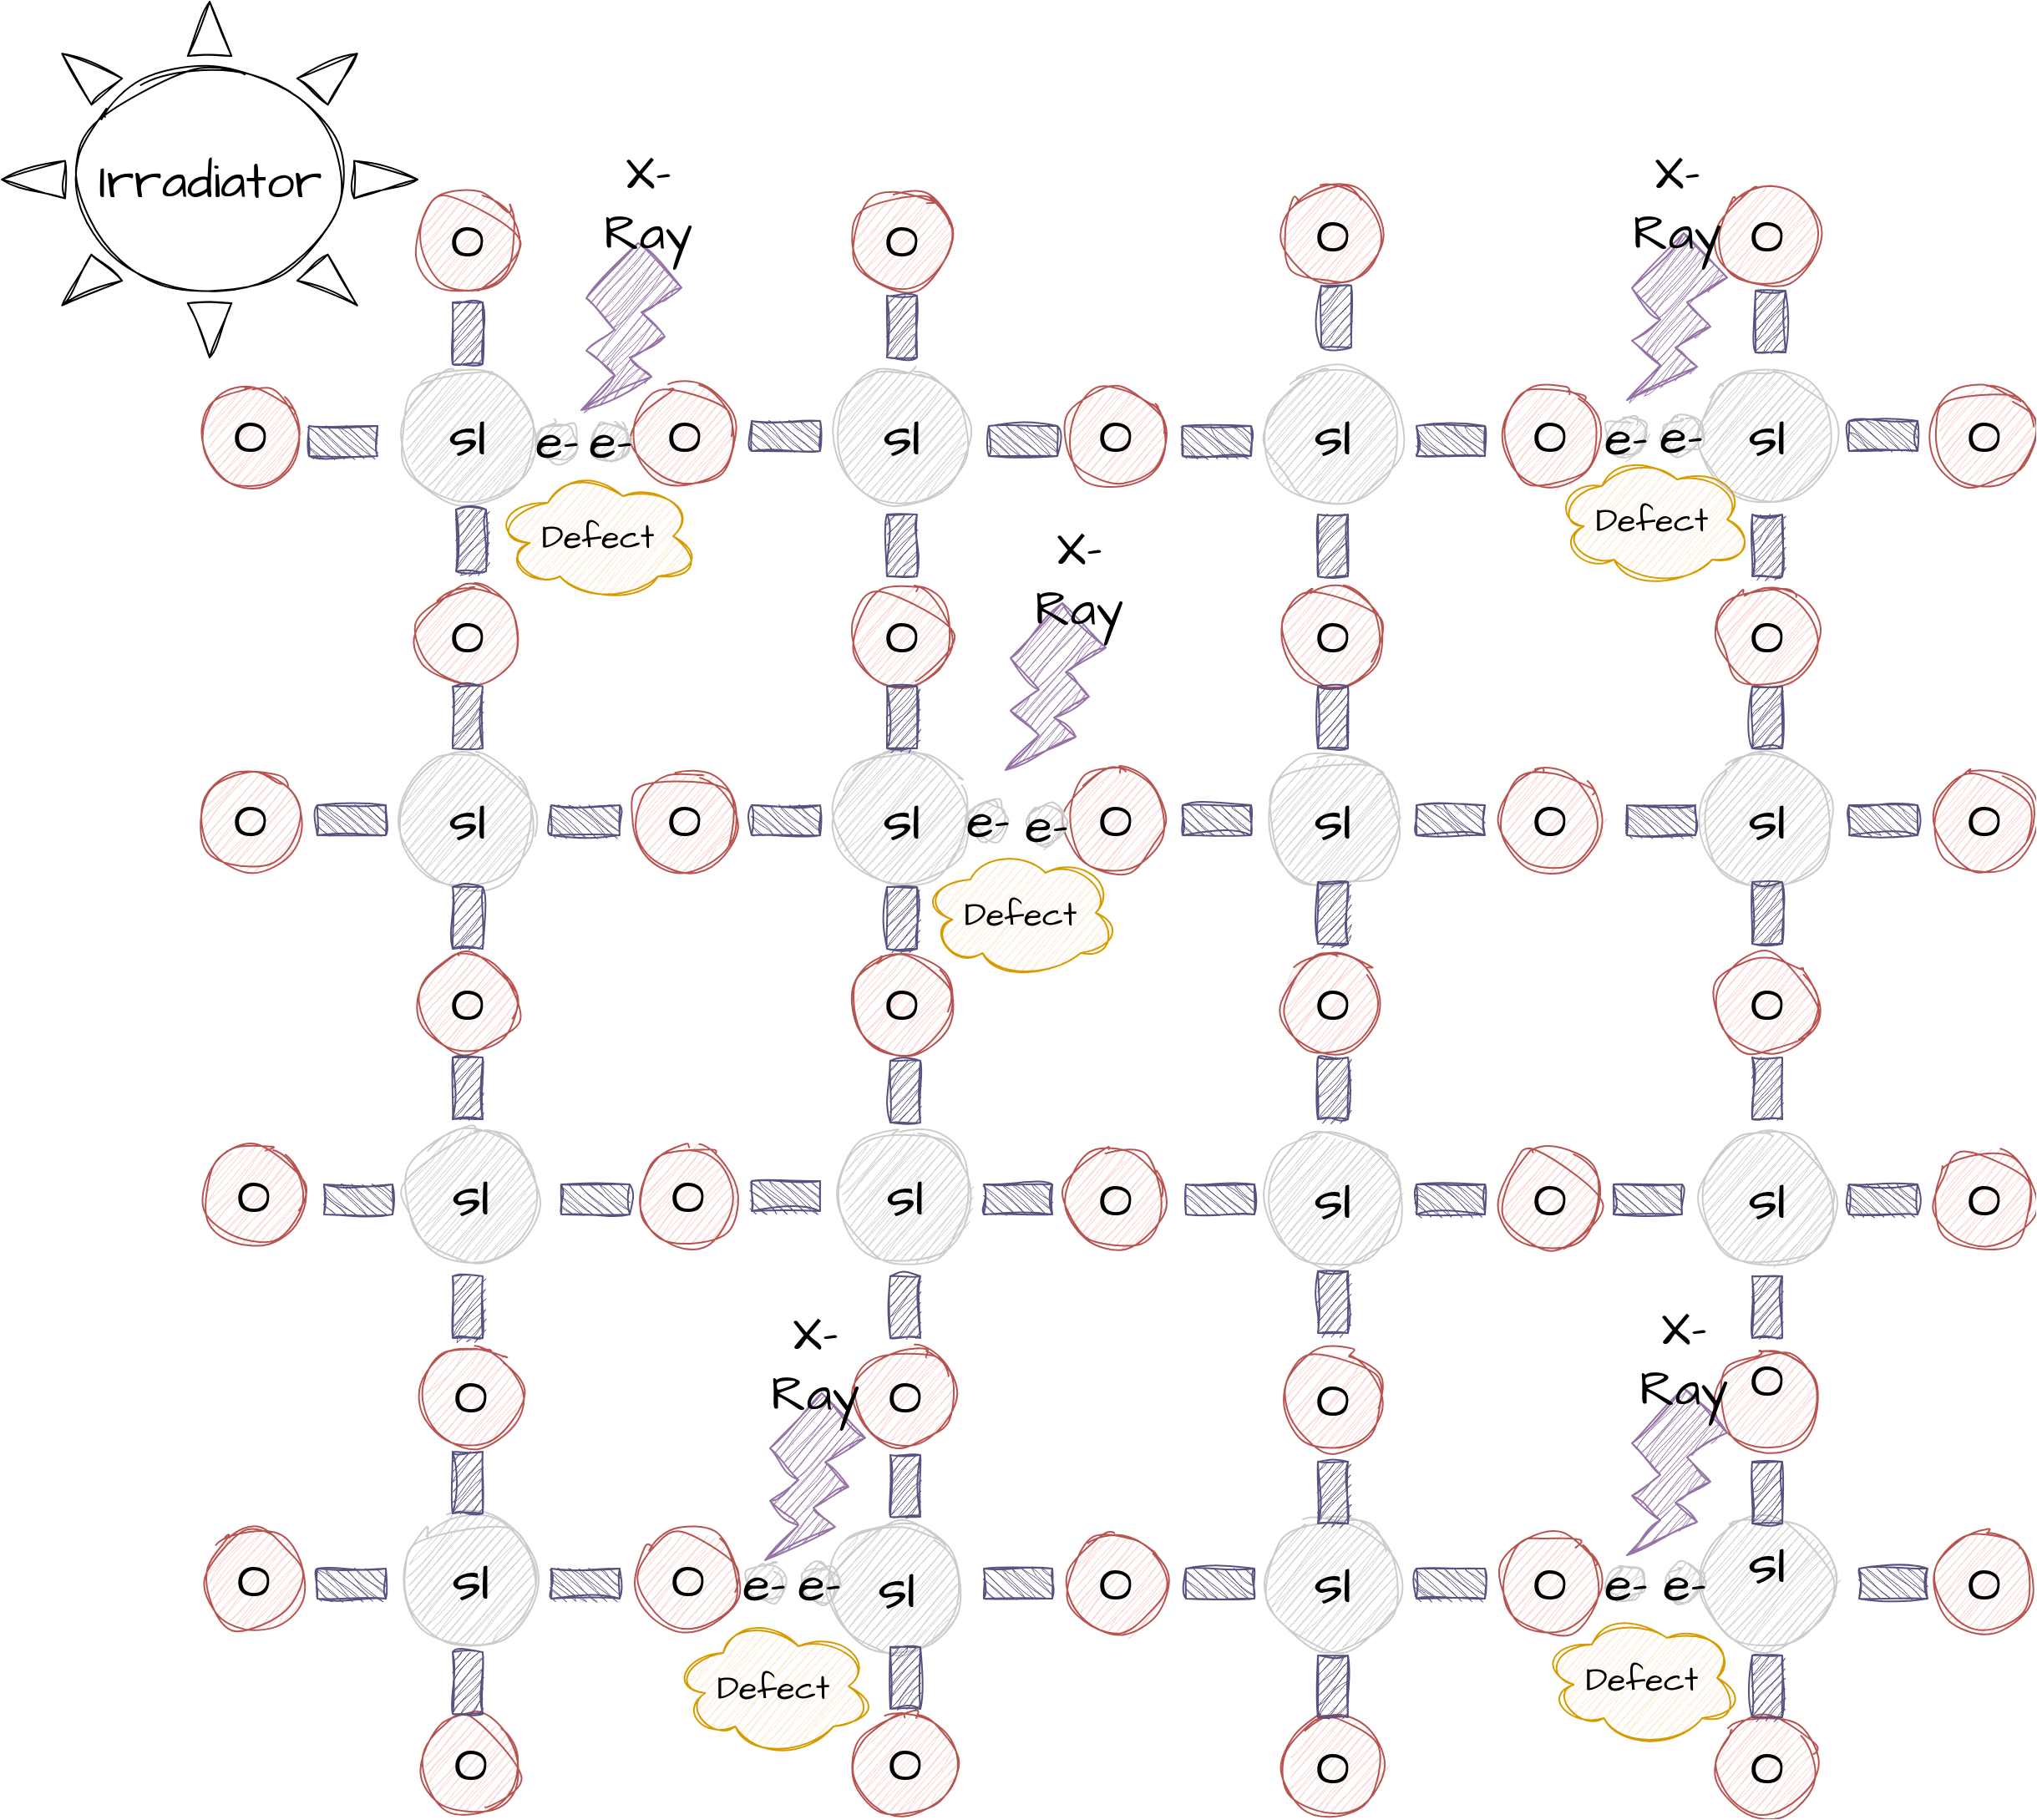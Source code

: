 <mxfile version="21.6.2" type="github">
  <diagram name="Page-1" id="r2kam6Pc47SToNMyKIxc">
    <mxGraphModel dx="2733" dy="1658" grid="0" gridSize="10" guides="1" tooltips="1" connect="1" arrows="1" fold="1" page="0" pageScale="1" pageWidth="850" pageHeight="1100" math="0" shadow="0">
      <root>
        <mxCell id="0" />
        <mxCell id="1" parent="0" />
        <mxCell id="Uah7wgQ7oderYxzrVf5_-1" value="&lt;font style=&quot;font-size: 35px;&quot;&gt;sI&lt;/font&gt;" style="ellipse;whiteSpace=wrap;html=1;aspect=fixed;sketch=1;hachureGap=4;jiggle=2;curveFitting=1;fontFamily=Architects Daughter;fontSource=https%3A%2F%2Ffonts.googleapis.com%2Fcss%3Ffamily%3DArchitects%2BDaughter;fontSize=20;fillColor=#CCCCCC;strokeColor=#CCCCCC;" vertex="1" parent="1">
          <mxGeometry x="370" y="150" width="80" height="80" as="geometry" />
        </mxCell>
        <mxCell id="Uah7wgQ7oderYxzrVf5_-2" value="&lt;font style=&quot;font-size: 30px;&quot;&gt;O&lt;/font&gt;" style="ellipse;whiteSpace=wrap;html=1;aspect=fixed;sketch=1;hachureGap=4;jiggle=2;curveFitting=1;fontFamily=Architects Daughter;fontSource=https%3A%2F%2Ffonts.googleapis.com%2Fcss%3Ffamily%3DArchitects%2BDaughter;fontSize=20;fillColor=#f8cecc;strokeColor=#b85450;" vertex="1" parent="1">
          <mxGeometry x="250" y="160" width="60" height="60" as="geometry" />
        </mxCell>
        <mxCell id="Uah7wgQ7oderYxzrVf5_-3" value="&lt;font style=&quot;font-size: 30px;&quot;&gt;O&lt;/font&gt;" style="ellipse;whiteSpace=wrap;html=1;aspect=fixed;sketch=1;hachureGap=4;jiggle=2;curveFitting=1;fontFamily=Architects Daughter;fontSource=https%3A%2F%2Ffonts.googleapis.com%2Fcss%3Ffamily%3DArchitects%2BDaughter;fontSize=20;fillColor=#f8cecc;strokeColor=#b85450;" vertex="1" parent="1">
          <mxGeometry x="510" y="160" width="60" height="60" as="geometry" />
        </mxCell>
        <mxCell id="Uah7wgQ7oderYxzrVf5_-4" value="&lt;font style=&quot;font-size: 35px;&quot;&gt;sI&lt;/font&gt;" style="ellipse;whiteSpace=wrap;html=1;aspect=fixed;sketch=1;hachureGap=4;jiggle=2;curveFitting=1;fontFamily=Architects Daughter;fontSource=https%3A%2F%2Ffonts.googleapis.com%2Fcss%3Ffamily%3DArchitects%2BDaughter;fontSize=20;fillColor=#CCCCCC;strokeColor=#CCCCCC;" vertex="1" parent="1">
          <mxGeometry x="370" y="380" width="80" height="80" as="geometry" />
        </mxCell>
        <mxCell id="Uah7wgQ7oderYxzrVf5_-5" value="&lt;font style=&quot;font-size: 30px;&quot;&gt;O&lt;/font&gt;" style="ellipse;whiteSpace=wrap;html=1;aspect=fixed;sketch=1;hachureGap=4;jiggle=2;curveFitting=1;fontFamily=Architects Daughter;fontSource=https%3A%2F%2Ffonts.googleapis.com%2Fcss%3Ffamily%3DArchitects%2BDaughter;fontSize=20;fillColor=#f8cecc;strokeColor=#b85450;" vertex="1" parent="1">
          <mxGeometry x="250" y="390" width="60" height="60" as="geometry" />
        </mxCell>
        <mxCell id="Uah7wgQ7oderYxzrVf5_-6" value="&lt;font style=&quot;font-size: 30px;&quot;&gt;O&lt;/font&gt;" style="ellipse;whiteSpace=wrap;html=1;aspect=fixed;sketch=1;hachureGap=4;jiggle=2;curveFitting=1;fontFamily=Architects Daughter;fontSource=https%3A%2F%2Ffonts.googleapis.com%2Fcss%3Ffamily%3DArchitects%2BDaughter;fontSize=20;fillColor=#f8cecc;strokeColor=#b85450;" vertex="1" parent="1">
          <mxGeometry x="510" y="390" width="60" height="60" as="geometry" />
        </mxCell>
        <mxCell id="Uah7wgQ7oderYxzrVf5_-7" value="&lt;font style=&quot;font-size: 30px;&quot;&gt;O&lt;/font&gt;" style="ellipse;whiteSpace=wrap;html=1;aspect=fixed;sketch=1;hachureGap=4;jiggle=2;curveFitting=1;fontFamily=Architects Daughter;fontSource=https%3A%2F%2Ffonts.googleapis.com%2Fcss%3Ffamily%3DArchitects%2BDaughter;fontSize=20;fillColor=#f8cecc;strokeColor=#b85450;" vertex="1" parent="1">
          <mxGeometry x="380" y="280" width="60" height="60" as="geometry" />
        </mxCell>
        <mxCell id="Uah7wgQ7oderYxzrVf5_-8" value="&lt;font style=&quot;font-size: 30px;&quot;&gt;O&lt;/font&gt;" style="ellipse;whiteSpace=wrap;html=1;aspect=fixed;sketch=1;hachureGap=4;jiggle=2;curveFitting=1;fontFamily=Architects Daughter;fontSource=https%3A%2F%2Ffonts.googleapis.com%2Fcss%3Ffamily%3DArchitects%2BDaughter;fontSize=20;fillColor=#f8cecc;strokeColor=#b85450;" vertex="1" parent="1">
          <mxGeometry x="380" y="40" width="60" height="60" as="geometry" />
        </mxCell>
        <mxCell id="Uah7wgQ7oderYxzrVf5_-9" value="&lt;font style=&quot;font-size: 30px;&quot;&gt;O&lt;/font&gt;" style="ellipse;whiteSpace=wrap;html=1;aspect=fixed;sketch=1;hachureGap=4;jiggle=2;curveFitting=1;fontFamily=Architects Daughter;fontSource=https%3A%2F%2Ffonts.googleapis.com%2Fcss%3Ffamily%3DArchitects%2BDaughter;fontSize=20;fillColor=#f8cecc;strokeColor=#b85450;" vertex="1" parent="1">
          <mxGeometry x="380" y="500" width="60" height="60" as="geometry" />
        </mxCell>
        <mxCell id="Uah7wgQ7oderYxzrVf5_-10" value="&lt;font style=&quot;font-size: 35px;&quot;&gt;sI&lt;/font&gt;" style="ellipse;whiteSpace=wrap;html=1;aspect=fixed;sketch=1;hachureGap=4;jiggle=2;curveFitting=1;fontFamily=Architects Daughter;fontSource=https%3A%2F%2Ffonts.googleapis.com%2Fcss%3Ffamily%3DArchitects%2BDaughter;fontSize=20;fillColor=#CCCCCC;strokeColor=#CCCCCC;" vertex="1" parent="1">
          <mxGeometry x="630" y="150" width="80" height="80" as="geometry" />
        </mxCell>
        <mxCell id="Uah7wgQ7oderYxzrVf5_-12" value="&lt;font style=&quot;font-size: 30px;&quot;&gt;O&lt;/font&gt;" style="ellipse;whiteSpace=wrap;html=1;aspect=fixed;sketch=1;hachureGap=4;jiggle=2;curveFitting=1;fontFamily=Architects Daughter;fontSource=https%3A%2F%2Ffonts.googleapis.com%2Fcss%3Ffamily%3DArchitects%2BDaughter;fontSize=20;fillColor=#f8cecc;strokeColor=#b85450;" vertex="1" parent="1">
          <mxGeometry x="770" y="160" width="60" height="60" as="geometry" />
        </mxCell>
        <mxCell id="Uah7wgQ7oderYxzrVf5_-13" value="&lt;font style=&quot;font-size: 35px;&quot;&gt;sI&lt;/font&gt;" style="ellipse;whiteSpace=wrap;html=1;aspect=fixed;sketch=1;hachureGap=4;jiggle=2;curveFitting=1;fontFamily=Architects Daughter;fontSource=https%3A%2F%2Ffonts.googleapis.com%2Fcss%3Ffamily%3DArchitects%2BDaughter;fontSize=20;fillColor=#CCCCCC;strokeColor=#CCCCCC;" vertex="1" parent="1">
          <mxGeometry x="630" y="380" width="80" height="80" as="geometry" />
        </mxCell>
        <mxCell id="Uah7wgQ7oderYxzrVf5_-15" value="&lt;font style=&quot;font-size: 30px;&quot;&gt;O&lt;/font&gt;" style="ellipse;whiteSpace=wrap;html=1;aspect=fixed;sketch=1;hachureGap=4;jiggle=2;curveFitting=1;fontFamily=Architects Daughter;fontSource=https%3A%2F%2Ffonts.googleapis.com%2Fcss%3Ffamily%3DArchitects%2BDaughter;fontSize=20;fillColor=#f8cecc;strokeColor=#b85450;" vertex="1" parent="1">
          <mxGeometry x="770" y="390" width="60" height="60" as="geometry" />
        </mxCell>
        <mxCell id="Uah7wgQ7oderYxzrVf5_-16" value="&lt;font style=&quot;font-size: 30px;&quot;&gt;O&lt;/font&gt;" style="ellipse;whiteSpace=wrap;html=1;aspect=fixed;sketch=1;hachureGap=4;jiggle=2;curveFitting=1;fontFamily=Architects Daughter;fontSource=https%3A%2F%2Ffonts.googleapis.com%2Fcss%3Ffamily%3DArchitects%2BDaughter;fontSize=20;fillColor=#f8cecc;strokeColor=#b85450;" vertex="1" parent="1">
          <mxGeometry x="640" y="280" width="60" height="60" as="geometry" />
        </mxCell>
        <mxCell id="Uah7wgQ7oderYxzrVf5_-17" value="&lt;font style=&quot;font-size: 30px;&quot;&gt;O&lt;/font&gt;" style="ellipse;whiteSpace=wrap;html=1;aspect=fixed;sketch=1;hachureGap=4;jiggle=2;curveFitting=1;fontFamily=Architects Daughter;fontSource=https%3A%2F%2Ffonts.googleapis.com%2Fcss%3Ffamily%3DArchitects%2BDaughter;fontSize=20;fillColor=#f8cecc;strokeColor=#b85450;" vertex="1" parent="1">
          <mxGeometry x="640" y="40" width="60" height="60" as="geometry" />
        </mxCell>
        <mxCell id="Uah7wgQ7oderYxzrVf5_-18" value="&lt;font style=&quot;font-size: 30px;&quot;&gt;O&lt;/font&gt;" style="ellipse;whiteSpace=wrap;html=1;aspect=fixed;sketch=1;hachureGap=4;jiggle=2;curveFitting=1;fontFamily=Architects Daughter;fontSource=https%3A%2F%2Ffonts.googleapis.com%2Fcss%3Ffamily%3DArchitects%2BDaughter;fontSize=20;fillColor=#f8cecc;strokeColor=#b85450;" vertex="1" parent="1">
          <mxGeometry x="640" y="500" width="60" height="60" as="geometry" />
        </mxCell>
        <mxCell id="Uah7wgQ7oderYxzrVf5_-19" value="&lt;font style=&quot;font-size: 35px;&quot;&gt;sI&lt;/font&gt;" style="ellipse;whiteSpace=wrap;html=1;aspect=fixed;sketch=1;hachureGap=4;jiggle=2;curveFitting=1;fontFamily=Architects Daughter;fontSource=https%3A%2F%2Ffonts.googleapis.com%2Fcss%3Ffamily%3DArchitects%2BDaughter;fontSize=20;fillColor=#CCCCCC;strokeColor=#CCCCCC;" vertex="1" parent="1">
          <mxGeometry x="370" y="607" width="80" height="80" as="geometry" />
        </mxCell>
        <mxCell id="Uah7wgQ7oderYxzrVf5_-20" value="&lt;font style=&quot;font-size: 30px;&quot;&gt;O&lt;/font&gt;" style="ellipse;whiteSpace=wrap;html=1;aspect=fixed;sketch=1;hachureGap=4;jiggle=2;curveFitting=1;fontFamily=Architects Daughter;fontSource=https%3A%2F%2Ffonts.googleapis.com%2Fcss%3Ffamily%3DArchitects%2BDaughter;fontSize=20;fillColor=#f8cecc;strokeColor=#b85450;" vertex="1" parent="1">
          <mxGeometry x="250" y="617" width="60" height="60" as="geometry" />
        </mxCell>
        <mxCell id="Uah7wgQ7oderYxzrVf5_-21" value="&lt;font style=&quot;font-size: 30px;&quot;&gt;O&lt;/font&gt;" style="ellipse;whiteSpace=wrap;html=1;aspect=fixed;sketch=1;hachureGap=4;jiggle=2;curveFitting=1;fontFamily=Architects Daughter;fontSource=https%3A%2F%2Ffonts.googleapis.com%2Fcss%3Ffamily%3DArchitects%2BDaughter;fontSize=20;fillColor=#f8cecc;strokeColor=#b85450;" vertex="1" parent="1">
          <mxGeometry x="510" y="617" width="60" height="60" as="geometry" />
        </mxCell>
        <mxCell id="Uah7wgQ7oderYxzrVf5_-22" value="&lt;font style=&quot;font-size: 35px;&quot;&gt;sI&lt;/font&gt;" style="ellipse;whiteSpace=wrap;html=1;aspect=fixed;sketch=1;hachureGap=4;jiggle=2;curveFitting=1;fontFamily=Architects Daughter;fontSource=https%3A%2F%2Ffonts.googleapis.com%2Fcss%3Ffamily%3DArchitects%2BDaughter;fontSize=20;fillColor=#CCCCCC;strokeColor=#CCCCCC;" vertex="1" parent="1">
          <mxGeometry x="370" y="837" width="80" height="80" as="geometry" />
        </mxCell>
        <mxCell id="Uah7wgQ7oderYxzrVf5_-23" value="&lt;font style=&quot;font-size: 30px;&quot;&gt;O&lt;/font&gt;" style="ellipse;whiteSpace=wrap;html=1;aspect=fixed;sketch=1;hachureGap=4;jiggle=2;curveFitting=1;fontFamily=Architects Daughter;fontSource=https%3A%2F%2Ffonts.googleapis.com%2Fcss%3Ffamily%3DArchitects%2BDaughter;fontSize=20;fillColor=#f8cecc;strokeColor=#b85450;" vertex="1" parent="1">
          <mxGeometry x="250" y="847" width="60" height="60" as="geometry" />
        </mxCell>
        <mxCell id="Uah7wgQ7oderYxzrVf5_-24" value="&lt;font style=&quot;font-size: 30px;&quot;&gt;O&lt;/font&gt;" style="ellipse;whiteSpace=wrap;html=1;aspect=fixed;sketch=1;hachureGap=4;jiggle=2;curveFitting=1;fontFamily=Architects Daughter;fontSource=https%3A%2F%2Ffonts.googleapis.com%2Fcss%3Ffamily%3DArchitects%2BDaughter;fontSize=20;fillColor=#f8cecc;strokeColor=#b85450;" vertex="1" parent="1">
          <mxGeometry x="510" y="847" width="60" height="60" as="geometry" />
        </mxCell>
        <mxCell id="Uah7wgQ7oderYxzrVf5_-25" value="&lt;font style=&quot;font-size: 30px;&quot;&gt;O&lt;/font&gt;" style="ellipse;whiteSpace=wrap;html=1;aspect=fixed;sketch=1;hachureGap=4;jiggle=2;curveFitting=1;fontFamily=Architects Daughter;fontSource=https%3A%2F%2Ffonts.googleapis.com%2Fcss%3Ffamily%3DArchitects%2BDaughter;fontSize=20;fillColor=#f8cecc;strokeColor=#b85450;" vertex="1" parent="1">
          <mxGeometry x="380" y="737" width="60" height="60" as="geometry" />
        </mxCell>
        <mxCell id="Uah7wgQ7oderYxzrVf5_-27" value="&lt;font style=&quot;font-size: 30px;&quot;&gt;O&lt;/font&gt;" style="ellipse;whiteSpace=wrap;html=1;aspect=fixed;sketch=1;hachureGap=4;jiggle=2;curveFitting=1;fontFamily=Architects Daughter;fontSource=https%3A%2F%2Ffonts.googleapis.com%2Fcss%3Ffamily%3DArchitects%2BDaughter;fontSize=20;fillColor=#f8cecc;strokeColor=#b85450;" vertex="1" parent="1">
          <mxGeometry x="380" y="957" width="60" height="60" as="geometry" />
        </mxCell>
        <mxCell id="Uah7wgQ7oderYxzrVf5_-28" value="&lt;font style=&quot;font-size: 35px;&quot;&gt;sI&lt;/font&gt;" style="ellipse;whiteSpace=wrap;html=1;aspect=fixed;sketch=1;hachureGap=4;jiggle=2;curveFitting=1;fontFamily=Architects Daughter;fontSource=https%3A%2F%2Ffonts.googleapis.com%2Fcss%3Ffamily%3DArchitects%2BDaughter;fontSize=20;fillColor=#CCCCCC;strokeColor=#CCCCCC;" vertex="1" parent="1">
          <mxGeometry x="630" y="607" width="80" height="80" as="geometry" />
        </mxCell>
        <mxCell id="Uah7wgQ7oderYxzrVf5_-29" value="&lt;font style=&quot;font-size: 30px;&quot;&gt;O&lt;/font&gt;" style="ellipse;whiteSpace=wrap;html=1;aspect=fixed;sketch=1;hachureGap=4;jiggle=2;curveFitting=1;fontFamily=Architects Daughter;fontSource=https%3A%2F%2Ffonts.googleapis.com%2Fcss%3Ffamily%3DArchitects%2BDaughter;fontSize=20;fillColor=#f8cecc;strokeColor=#b85450;" vertex="1" parent="1">
          <mxGeometry x="770" y="617" width="60" height="60" as="geometry" />
        </mxCell>
        <mxCell id="Uah7wgQ7oderYxzrVf5_-30" value="&#xa;&lt;font style=&quot;font-size: 35px;&quot;&gt;sI&lt;/font&gt;&#xa;&#xa;" style="ellipse;whiteSpace=wrap;html=1;aspect=fixed;sketch=1;hachureGap=4;jiggle=2;curveFitting=1;fontFamily=Architects Daughter;fontSource=https%3A%2F%2Ffonts.googleapis.com%2Fcss%3Ffamily%3DArchitects%2BDaughter;fontSize=20;fillColor=#CCCCCC;strokeColor=#CCCCCC;" vertex="1" parent="1">
          <mxGeometry x="630" y="837" width="80" height="80" as="geometry" />
        </mxCell>
        <mxCell id="Uah7wgQ7oderYxzrVf5_-31" value="&lt;font style=&quot;font-size: 30px;&quot;&gt;O&lt;/font&gt;" style="ellipse;whiteSpace=wrap;html=1;aspect=fixed;sketch=1;hachureGap=4;jiggle=2;curveFitting=1;fontFamily=Architects Daughter;fontSource=https%3A%2F%2Ffonts.googleapis.com%2Fcss%3Ffamily%3DArchitects%2BDaughter;fontSize=20;fillColor=#f8cecc;strokeColor=#b85450;" vertex="1" parent="1">
          <mxGeometry x="770" y="847" width="60" height="60" as="geometry" />
        </mxCell>
        <mxCell id="Uah7wgQ7oderYxzrVf5_-32" value="&#xa;&lt;font style=&quot;font-size: 30px;&quot;&gt;O&lt;/font&gt;&#xa;&#xa;" style="ellipse;whiteSpace=wrap;html=1;aspect=fixed;sketch=1;hachureGap=4;jiggle=2;curveFitting=1;fontFamily=Architects Daughter;fontSource=https%3A%2F%2Ffonts.googleapis.com%2Fcss%3Ffamily%3DArchitects%2BDaughter;fontSize=20;fillColor=#f8cecc;strokeColor=#b85450;" vertex="1" parent="1">
          <mxGeometry x="640" y="737" width="60" height="60" as="geometry" />
        </mxCell>
        <mxCell id="Uah7wgQ7oderYxzrVf5_-34" value="&lt;font style=&quot;font-size: 30px;&quot;&gt;O&lt;/font&gt;" style="ellipse;whiteSpace=wrap;html=1;aspect=fixed;sketch=1;hachureGap=4;jiggle=2;curveFitting=1;fontFamily=Architects Daughter;fontSource=https%3A%2F%2Ffonts.googleapis.com%2Fcss%3Ffamily%3DArchitects%2BDaughter;fontSize=20;fillColor=#f8cecc;strokeColor=#b85450;" vertex="1" parent="1">
          <mxGeometry x="640" y="957" width="60" height="60" as="geometry" />
        </mxCell>
        <mxCell id="Uah7wgQ7oderYxzrVf5_-35" value="&lt;font style=&quot;font-size: 30px;&quot;&gt;O&lt;/font&gt;" style="ellipse;whiteSpace=wrap;html=1;aspect=fixed;sketch=1;hachureGap=4;jiggle=2;curveFitting=1;fontFamily=Architects Daughter;fontSource=https%3A%2F%2Ffonts.googleapis.com%2Fcss%3Ffamily%3DArchitects%2BDaughter;fontSize=20;fillColor=#f8cecc;strokeColor=#b85450;" vertex="1" parent="1">
          <mxGeometry x="-138" y="43" width="60" height="60" as="geometry" />
        </mxCell>
        <mxCell id="Uah7wgQ7oderYxzrVf5_-36" value="&lt;font style=&quot;font-size: 30px;&quot;&gt;O&lt;/font&gt;" style="ellipse;whiteSpace=wrap;html=1;aspect=fixed;sketch=1;hachureGap=4;jiggle=2;curveFitting=1;fontFamily=Architects Daughter;fontSource=https%3A%2F%2Ffonts.googleapis.com%2Fcss%3Ffamily%3DArchitects%2BDaughter;fontSize=20;fillColor=#f8cecc;strokeColor=#b85450;" vertex="1" parent="1">
          <mxGeometry x="122" y="43" width="60" height="60" as="geometry" />
        </mxCell>
        <mxCell id="Uah7wgQ7oderYxzrVf5_-37" value="&lt;font style=&quot;font-size: 35px;&quot;&gt;sI&lt;/font&gt;" style="ellipse;whiteSpace=wrap;html=1;aspect=fixed;sketch=1;hachureGap=4;jiggle=2;curveFitting=1;fontFamily=Architects Daughter;fontSource=https%3A%2F%2Ffonts.googleapis.com%2Fcss%3Ffamily%3DArchitects%2BDaughter;fontSize=20;fillColor=#CCCCCC;strokeColor=#CCCCCC;" vertex="1" parent="1">
          <mxGeometry x="-148" y="150" width="80" height="80" as="geometry" />
        </mxCell>
        <mxCell id="Uah7wgQ7oderYxzrVf5_-38" value="&lt;font style=&quot;font-size: 30px;&quot;&gt;O&lt;/font&gt;" style="ellipse;whiteSpace=wrap;html=1;aspect=fixed;sketch=1;hachureGap=4;jiggle=2;curveFitting=1;fontFamily=Architects Daughter;fontSource=https%3A%2F%2Ffonts.googleapis.com%2Fcss%3Ffamily%3DArchitects%2BDaughter;fontSize=20;fillColor=#f8cecc;strokeColor=#b85450;" vertex="1" parent="1">
          <mxGeometry x="-268" y="160" width="60" height="60" as="geometry" />
        </mxCell>
        <mxCell id="Uah7wgQ7oderYxzrVf5_-39" value="&lt;font style=&quot;font-size: 30px;&quot;&gt;O&lt;/font&gt;" style="ellipse;whiteSpace=wrap;html=1;aspect=fixed;sketch=1;hachureGap=4;jiggle=2;curveFitting=1;fontFamily=Architects Daughter;fontSource=https%3A%2F%2Ffonts.googleapis.com%2Fcss%3Ffamily%3DArchitects%2BDaughter;fontSize=20;fillColor=#f8cecc;strokeColor=#b85450;" vertex="1" parent="1">
          <mxGeometry x="-8" y="160" width="60" height="60" as="geometry" />
        </mxCell>
        <mxCell id="Uah7wgQ7oderYxzrVf5_-40" value="&lt;font style=&quot;font-size: 35px;&quot;&gt;sI&lt;/font&gt;" style="ellipse;whiteSpace=wrap;html=1;aspect=fixed;sketch=1;hachureGap=4;jiggle=2;curveFitting=1;fontFamily=Architects Daughter;fontSource=https%3A%2F%2Ffonts.googleapis.com%2Fcss%3Ffamily%3DArchitects%2BDaughter;fontSize=20;fillColor=#CCCCCC;strokeColor=#CCCCCC;" vertex="1" parent="1">
          <mxGeometry x="-148" y="380" width="80" height="80" as="geometry" />
        </mxCell>
        <mxCell id="Uah7wgQ7oderYxzrVf5_-41" value="&lt;font style=&quot;font-size: 30px;&quot;&gt;O&lt;/font&gt;" style="ellipse;whiteSpace=wrap;html=1;aspect=fixed;sketch=1;hachureGap=4;jiggle=2;curveFitting=1;fontFamily=Architects Daughter;fontSource=https%3A%2F%2Ffonts.googleapis.com%2Fcss%3Ffamily%3DArchitects%2BDaughter;fontSize=20;fillColor=#f8cecc;strokeColor=#b85450;" vertex="1" parent="1">
          <mxGeometry x="-268" y="390" width="60" height="60" as="geometry" />
        </mxCell>
        <mxCell id="Uah7wgQ7oderYxzrVf5_-42" value="&lt;font style=&quot;font-size: 30px;&quot;&gt;O&lt;/font&gt;" style="ellipse;whiteSpace=wrap;html=1;aspect=fixed;sketch=1;hachureGap=4;jiggle=2;curveFitting=1;fontFamily=Architects Daughter;fontSource=https%3A%2F%2Ffonts.googleapis.com%2Fcss%3Ffamily%3DArchitects%2BDaughter;fontSize=20;fillColor=#f8cecc;strokeColor=#b85450;" vertex="1" parent="1">
          <mxGeometry x="-8" y="390" width="60" height="60" as="geometry" />
        </mxCell>
        <mxCell id="Uah7wgQ7oderYxzrVf5_-43" value="&lt;font style=&quot;font-size: 30px;&quot;&gt;O&lt;/font&gt;" style="ellipse;whiteSpace=wrap;html=1;aspect=fixed;sketch=1;hachureGap=4;jiggle=2;curveFitting=1;fontFamily=Architects Daughter;fontSource=https%3A%2F%2Ffonts.googleapis.com%2Fcss%3Ffamily%3DArchitects%2BDaughter;fontSize=20;fillColor=#f8cecc;strokeColor=#b85450;" vertex="1" parent="1">
          <mxGeometry x="-138" y="280" width="60" height="60" as="geometry" />
        </mxCell>
        <mxCell id="Uah7wgQ7oderYxzrVf5_-44" value="&lt;font style=&quot;font-size: 30px;&quot;&gt;O&lt;/font&gt;" style="ellipse;whiteSpace=wrap;html=1;aspect=fixed;sketch=1;hachureGap=4;jiggle=2;curveFitting=1;fontFamily=Architects Daughter;fontSource=https%3A%2F%2Ffonts.googleapis.com%2Fcss%3Ffamily%3DArchitects%2BDaughter;fontSize=20;fillColor=#f8cecc;strokeColor=#b85450;" vertex="1" parent="1">
          <mxGeometry x="-138" y="500" width="60" height="60" as="geometry" />
        </mxCell>
        <mxCell id="Uah7wgQ7oderYxzrVf5_-45" value="&lt;font style=&quot;font-size: 35px;&quot;&gt;sI&lt;/font&gt;" style="ellipse;whiteSpace=wrap;html=1;aspect=fixed;sketch=1;hachureGap=4;jiggle=2;curveFitting=1;fontFamily=Architects Daughter;fontSource=https%3A%2F%2Ffonts.googleapis.com%2Fcss%3Ffamily%3DArchitects%2BDaughter;fontSize=20;fillColor=#CCCCCC;strokeColor=#CCCCCC;" vertex="1" parent="1">
          <mxGeometry x="112" y="150" width="80" height="80" as="geometry" />
        </mxCell>
        <mxCell id="Uah7wgQ7oderYxzrVf5_-47" value="&lt;font style=&quot;font-size: 35px;&quot;&gt;sI&lt;/font&gt;" style="ellipse;whiteSpace=wrap;html=1;aspect=fixed;sketch=1;hachureGap=4;jiggle=2;curveFitting=1;fontFamily=Architects Daughter;fontSource=https%3A%2F%2Ffonts.googleapis.com%2Fcss%3Ffamily%3DArchitects%2BDaughter;fontSize=20;fillColor=#CCCCCC;strokeColor=#CCCCCC;" vertex="1" parent="1">
          <mxGeometry x="112" y="380" width="80" height="80" as="geometry" />
        </mxCell>
        <mxCell id="Uah7wgQ7oderYxzrVf5_-49" value="&lt;font style=&quot;font-size: 30px;&quot;&gt;O&lt;/font&gt;" style="ellipse;whiteSpace=wrap;html=1;aspect=fixed;sketch=1;hachureGap=4;jiggle=2;curveFitting=1;fontFamily=Architects Daughter;fontSource=https%3A%2F%2Ffonts.googleapis.com%2Fcss%3Ffamily%3DArchitects%2BDaughter;fontSize=20;fillColor=#f8cecc;strokeColor=#b85450;" vertex="1" parent="1">
          <mxGeometry x="122" y="280" width="60" height="60" as="geometry" />
        </mxCell>
        <mxCell id="Uah7wgQ7oderYxzrVf5_-50" value="&lt;font style=&quot;font-size: 30px;&quot;&gt;O&lt;/font&gt;" style="ellipse;whiteSpace=wrap;html=1;aspect=fixed;sketch=1;hachureGap=4;jiggle=2;curveFitting=1;fontFamily=Architects Daughter;fontSource=https%3A%2F%2Ffonts.googleapis.com%2Fcss%3Ffamily%3DArchitects%2BDaughter;fontSize=20;fillColor=#f8cecc;strokeColor=#b85450;" vertex="1" parent="1">
          <mxGeometry x="122" y="500" width="60" height="60" as="geometry" />
        </mxCell>
        <mxCell id="Uah7wgQ7oderYxzrVf5_-53" value="&lt;font style=&quot;font-size: 35px;&quot;&gt;sI&lt;/font&gt;" style="ellipse;whiteSpace=wrap;html=1;aspect=fixed;sketch=1;hachureGap=4;jiggle=2;curveFitting=1;fontFamily=Architects Daughter;fontSource=https%3A%2F%2Ffonts.googleapis.com%2Fcss%3Ffamily%3DArchitects%2BDaughter;fontSize=20;fillColor=#CCCCCC;strokeColor=#CCCCCC;" vertex="1" parent="1">
          <mxGeometry x="-146" y="605" width="80" height="80" as="geometry" />
        </mxCell>
        <mxCell id="Uah7wgQ7oderYxzrVf5_-54" value="&lt;font style=&quot;font-size: 30px;&quot;&gt;O&lt;/font&gt;" style="ellipse;whiteSpace=wrap;html=1;aspect=fixed;sketch=1;hachureGap=4;jiggle=2;curveFitting=1;fontFamily=Architects Daughter;fontSource=https%3A%2F%2Ffonts.googleapis.com%2Fcss%3Ffamily%3DArchitects%2BDaughter;fontSize=20;fillColor=#f8cecc;strokeColor=#b85450;" vertex="1" parent="1">
          <mxGeometry x="-266" y="615" width="60" height="60" as="geometry" />
        </mxCell>
        <mxCell id="Uah7wgQ7oderYxzrVf5_-55" value="&lt;font style=&quot;font-size: 30px;&quot;&gt;O&lt;/font&gt;" style="ellipse;whiteSpace=wrap;html=1;aspect=fixed;sketch=1;hachureGap=4;jiggle=2;curveFitting=1;fontFamily=Architects Daughter;fontSource=https%3A%2F%2Ffonts.googleapis.com%2Fcss%3Ffamily%3DArchitects%2BDaughter;fontSize=20;fillColor=#f8cecc;strokeColor=#b85450;" vertex="1" parent="1">
          <mxGeometry x="-6" y="615" width="60" height="60" as="geometry" />
        </mxCell>
        <mxCell id="Uah7wgQ7oderYxzrVf5_-56" value="&lt;font style=&quot;font-size: 35px;&quot;&gt;sI&lt;/font&gt;" style="ellipse;whiteSpace=wrap;html=1;aspect=fixed;sketch=1;hachureGap=4;jiggle=2;curveFitting=1;fontFamily=Architects Daughter;fontSource=https%3A%2F%2Ffonts.googleapis.com%2Fcss%3Ffamily%3DArchitects%2BDaughter;fontSize=20;fillColor=#CCCCCC;strokeColor=#CCCCCC;" vertex="1" parent="1">
          <mxGeometry x="-146" y="835" width="80" height="80" as="geometry" />
        </mxCell>
        <mxCell id="Uah7wgQ7oderYxzrVf5_-57" value="&lt;font style=&quot;font-size: 30px;&quot;&gt;O&lt;/font&gt;" style="ellipse;whiteSpace=wrap;html=1;aspect=fixed;sketch=1;hachureGap=4;jiggle=2;curveFitting=1;fontFamily=Architects Daughter;fontSource=https%3A%2F%2Ffonts.googleapis.com%2Fcss%3Ffamily%3DArchitects%2BDaughter;fontSize=20;fillColor=#f8cecc;strokeColor=#b85450;" vertex="1" parent="1">
          <mxGeometry x="-266" y="845" width="60" height="60" as="geometry" />
        </mxCell>
        <mxCell id="Uah7wgQ7oderYxzrVf5_-58" value="&lt;font style=&quot;font-size: 30px;&quot;&gt;O&lt;/font&gt;" style="ellipse;whiteSpace=wrap;html=1;aspect=fixed;sketch=1;hachureGap=4;jiggle=2;curveFitting=1;fontFamily=Architects Daughter;fontSource=https%3A%2F%2Ffonts.googleapis.com%2Fcss%3Ffamily%3DArchitects%2BDaughter;fontSize=20;fillColor=#f8cecc;strokeColor=#b85450;" vertex="1" parent="1">
          <mxGeometry x="-6" y="845" width="60" height="60" as="geometry" />
        </mxCell>
        <mxCell id="Uah7wgQ7oderYxzrVf5_-59" value="&lt;font style=&quot;font-size: 30px;&quot;&gt;O&lt;/font&gt;" style="ellipse;whiteSpace=wrap;html=1;aspect=fixed;sketch=1;hachureGap=4;jiggle=2;curveFitting=1;fontFamily=Architects Daughter;fontSource=https%3A%2F%2Ffonts.googleapis.com%2Fcss%3Ffamily%3DArchitects%2BDaughter;fontSize=20;fillColor=#f8cecc;strokeColor=#b85450;" vertex="1" parent="1">
          <mxGeometry x="-136" y="735" width="60" height="60" as="geometry" />
        </mxCell>
        <mxCell id="Uah7wgQ7oderYxzrVf5_-60" value="&lt;font style=&quot;font-size: 30px;&quot;&gt;O&lt;/font&gt;" style="ellipse;whiteSpace=wrap;html=1;aspect=fixed;sketch=1;hachureGap=4;jiggle=2;curveFitting=1;fontFamily=Architects Daughter;fontSource=https%3A%2F%2Ffonts.googleapis.com%2Fcss%3Ffamily%3DArchitects%2BDaughter;fontSize=20;fillColor=#f8cecc;strokeColor=#b85450;" vertex="1" parent="1">
          <mxGeometry x="-136" y="955" width="60" height="60" as="geometry" />
        </mxCell>
        <mxCell id="Uah7wgQ7oderYxzrVf5_-61" value="&lt;font style=&quot;font-size: 35px;&quot;&gt;sI&lt;/font&gt;" style="ellipse;whiteSpace=wrap;html=1;aspect=fixed;sketch=1;hachureGap=4;jiggle=2;curveFitting=1;fontFamily=Architects Daughter;fontSource=https%3A%2F%2Ffonts.googleapis.com%2Fcss%3Ffamily%3DArchitects%2BDaughter;fontSize=20;fillColor=#CCCCCC;strokeColor=#CCCCCC;" vertex="1" parent="1">
          <mxGeometry x="114" y="605" width="80" height="80" as="geometry" />
        </mxCell>
        <mxCell id="Uah7wgQ7oderYxzrVf5_-63" value="&lt;font style=&quot;font-size: 35px;&quot;&gt;sI&lt;/font&gt;" style="ellipse;whiteSpace=wrap;html=1;aspect=fixed;sketch=1;hachureGap=4;jiggle=2;curveFitting=1;fontFamily=Architects Daughter;fontSource=https%3A%2F%2Ffonts.googleapis.com%2Fcss%3Ffamily%3DArchitects%2BDaughter;fontSize=20;fillColor=#CCCCCC;strokeColor=#CCCCCC;" vertex="1" parent="1">
          <mxGeometry x="109" y="840" width="80" height="80" as="geometry" />
        </mxCell>
        <mxCell id="Uah7wgQ7oderYxzrVf5_-65" value="&lt;font style=&quot;font-size: 30px;&quot;&gt;O&lt;/font&gt;" style="ellipse;whiteSpace=wrap;html=1;aspect=fixed;sketch=1;hachureGap=4;jiggle=2;curveFitting=1;fontFamily=Architects Daughter;fontSource=https%3A%2F%2Ffonts.googleapis.com%2Fcss%3Ffamily%3DArchitects%2BDaughter;fontSize=20;fillColor=#f8cecc;strokeColor=#b85450;" vertex="1" parent="1">
          <mxGeometry x="124" y="735" width="60" height="60" as="geometry" />
        </mxCell>
        <mxCell id="Uah7wgQ7oderYxzrVf5_-66" value="&lt;font style=&quot;font-size: 30px;&quot;&gt;O&lt;/font&gt;" style="ellipse;whiteSpace=wrap;html=1;aspect=fixed;sketch=1;hachureGap=4;jiggle=2;curveFitting=1;fontFamily=Architects Daughter;fontSource=https%3A%2F%2Ffonts.googleapis.com%2Fcss%3Ffamily%3DArchitects%2BDaughter;fontSize=20;fillColor=#f8cecc;strokeColor=#b85450;" vertex="1" parent="1">
          <mxGeometry x="124" y="955" width="60" height="60" as="geometry" />
        </mxCell>
        <mxCell id="Uah7wgQ7oderYxzrVf5_-72" value="" style="rounded=0;whiteSpace=wrap;html=1;sketch=1;hachureGap=4;jiggle=2;curveFitting=1;fontFamily=Architects Daughter;fontSource=https%3A%2F%2Ffonts.googleapis.com%2Fcss%3Ffamily%3DArchitects%2BDaughter;fontSize=20;fillColor=#56517E;strokeColor=#56517e;" vertex="1" parent="1">
          <mxGeometry x="145" y="564" width="18" height="37" as="geometry" />
        </mxCell>
        <mxCell id="Uah7wgQ7oderYxzrVf5_-73" value="" style="rounded=0;whiteSpace=wrap;html=1;sketch=1;hachureGap=4;jiggle=2;curveFitting=1;fontFamily=Architects Daughter;fontSource=https%3A%2F%2Ffonts.googleapis.com%2Fcss%3Ffamily%3DArchitects%2BDaughter;fontSize=20;fillColor=#56517E;strokeColor=#56517e;" vertex="1" parent="1">
          <mxGeometry x="401" y="562" width="18" height="37" as="geometry" />
        </mxCell>
        <mxCell id="Uah7wgQ7oderYxzrVf5_-74" value="" style="rounded=0;whiteSpace=wrap;html=1;sketch=1;hachureGap=4;jiggle=2;curveFitting=1;fontFamily=Architects Daughter;fontSource=https%3A%2F%2Ffonts.googleapis.com%2Fcss%3Ffamily%3DArchitects%2BDaughter;fontSize=20;fillColor=#56517E;strokeColor=#56517e;" vertex="1" parent="1">
          <mxGeometry x="661" y="562" width="18" height="37" as="geometry" />
        </mxCell>
        <mxCell id="Uah7wgQ7oderYxzrVf5_-75" value="" style="rounded=0;whiteSpace=wrap;html=1;sketch=1;hachureGap=4;jiggle=2;curveFitting=1;fontFamily=Architects Daughter;fontSource=https%3A%2F%2Ffonts.googleapis.com%2Fcss%3Ffamily%3DArchitects%2BDaughter;fontSize=20;fillColor=#56517E;strokeColor=#56517e;" vertex="1" parent="1">
          <mxGeometry x="-117" y="562" width="18" height="37" as="geometry" />
        </mxCell>
        <mxCell id="Uah7wgQ7oderYxzrVf5_-76" value="" style="rounded=0;whiteSpace=wrap;html=1;sketch=1;hachureGap=4;jiggle=2;curveFitting=1;fontFamily=Architects Daughter;fontSource=https%3A%2F%2Ffonts.googleapis.com%2Fcss%3Ffamily%3DArchitects%2BDaughter;fontSize=20;fillColor=#56517E;strokeColor=#56517e;" vertex="1" parent="1">
          <mxGeometry x="-117" y="693" width="18" height="37" as="geometry" />
        </mxCell>
        <mxCell id="Uah7wgQ7oderYxzrVf5_-77" value="" style="rounded=0;whiteSpace=wrap;html=1;sketch=1;hachureGap=4;jiggle=2;curveFitting=1;fontFamily=Architects Daughter;fontSource=https%3A%2F%2Ffonts.googleapis.com%2Fcss%3Ffamily%3DArchitects%2BDaughter;fontSize=20;fillColor=#56517E;strokeColor=#56517e;" vertex="1" parent="1">
          <mxGeometry x="145" y="693" width="18" height="37" as="geometry" />
        </mxCell>
        <mxCell id="Uah7wgQ7oderYxzrVf5_-78" value="" style="rounded=0;whiteSpace=wrap;html=1;sketch=1;hachureGap=4;jiggle=2;curveFitting=1;fontFamily=Architects Daughter;fontSource=https%3A%2F%2Ffonts.googleapis.com%2Fcss%3Ffamily%3DArchitects%2BDaughter;fontSize=20;fillColor=#56517E;strokeColor=#56517e;" vertex="1" parent="1">
          <mxGeometry x="401" y="690" width="18" height="37" as="geometry" />
        </mxCell>
        <mxCell id="Uah7wgQ7oderYxzrVf5_-79" value="" style="rounded=0;whiteSpace=wrap;html=1;sketch=1;hachureGap=4;jiggle=2;curveFitting=1;fontFamily=Architects Daughter;fontSource=https%3A%2F%2Ffonts.googleapis.com%2Fcss%3Ffamily%3DArchitects%2BDaughter;fontSize=20;fillColor=#56517E;strokeColor=#56517e;" vertex="1" parent="1">
          <mxGeometry x="661" y="693" width="18" height="37" as="geometry" />
        </mxCell>
        <mxCell id="Uah7wgQ7oderYxzrVf5_-83" value="" style="rounded=0;whiteSpace=wrap;html=1;sketch=1;hachureGap=4;jiggle=2;curveFitting=1;fontFamily=Architects Daughter;fontSource=https%3A%2F%2Ffonts.googleapis.com%2Fcss%3Ffamily%3DArchitects%2BDaughter;fontSize=20;fillColor=#56517E;strokeColor=#56517e;" vertex="1" parent="1">
          <mxGeometry x="-117" y="918" width="18" height="37" as="geometry" />
        </mxCell>
        <mxCell id="Uah7wgQ7oderYxzrVf5_-84" value="" style="rounded=0;whiteSpace=wrap;html=1;sketch=1;hachureGap=4;jiggle=2;curveFitting=1;fontFamily=Architects Daughter;fontSource=https%3A%2F%2Ffonts.googleapis.com%2Fcss%3Ffamily%3DArchitects%2BDaughter;fontSize=20;fillColor=#56517E;strokeColor=#56517e;" vertex="1" parent="1">
          <mxGeometry x="145" y="915" width="18" height="37" as="geometry" />
        </mxCell>
        <mxCell id="Uah7wgQ7oderYxzrVf5_-85" value="" style="rounded=0;whiteSpace=wrap;html=1;sketch=1;hachureGap=4;jiggle=2;curveFitting=1;fontFamily=Architects Daughter;fontSource=https%3A%2F%2Ffonts.googleapis.com%2Fcss%3Ffamily%3DArchitects%2BDaughter;fontSize=20;fillColor=#56517E;strokeColor=#56517e;" vertex="1" parent="1">
          <mxGeometry x="401" y="920" width="18" height="37" as="geometry" />
        </mxCell>
        <mxCell id="Uah7wgQ7oderYxzrVf5_-86" value="" style="rounded=0;whiteSpace=wrap;html=1;sketch=1;hachureGap=4;jiggle=2;curveFitting=1;fontFamily=Architects Daughter;fontSource=https%3A%2F%2Ffonts.googleapis.com%2Fcss%3Ffamily%3DArchitects%2BDaughter;fontSize=20;fillColor=#56517E;strokeColor=#56517e;" vertex="1" parent="1">
          <mxGeometry x="661" y="920" width="18" height="37" as="geometry" />
        </mxCell>
        <mxCell id="Uah7wgQ7oderYxzrVf5_-87" value="" style="rounded=0;whiteSpace=wrap;html=1;sketch=1;hachureGap=4;jiggle=2;curveFitting=1;fontFamily=Architects Daughter;fontSource=https%3A%2F%2Ffonts.googleapis.com%2Fcss%3Ffamily%3DArchitects%2BDaughter;fontSize=20;fillColor=#56517E;strokeColor=#56517e;" vertex="1" parent="1">
          <mxGeometry x="-117" y="798" width="18" height="37" as="geometry" />
        </mxCell>
        <mxCell id="Uah7wgQ7oderYxzrVf5_-88" value="" style="rounded=0;whiteSpace=wrap;html=1;sketch=1;hachureGap=4;jiggle=2;curveFitting=1;fontFamily=Architects Daughter;fontSource=https%3A%2F%2Ffonts.googleapis.com%2Fcss%3Ffamily%3DArchitects%2BDaughter;fontSize=20;fillColor=#56517E;strokeColor=#56517e;" vertex="1" parent="1">
          <mxGeometry x="145" y="800" width="18" height="37" as="geometry" />
        </mxCell>
        <mxCell id="Uah7wgQ7oderYxzrVf5_-89" value="" style="rounded=0;whiteSpace=wrap;html=1;sketch=1;hachureGap=4;jiggle=2;curveFitting=1;fontFamily=Architects Daughter;fontSource=https%3A%2F%2Ffonts.googleapis.com%2Fcss%3Ffamily%3DArchitects%2BDaughter;fontSize=20;fillColor=#56517E;strokeColor=#56517e;" vertex="1" parent="1">
          <mxGeometry x="401" y="804" width="18" height="37" as="geometry" />
        </mxCell>
        <mxCell id="Uah7wgQ7oderYxzrVf5_-90" value="" style="rounded=0;whiteSpace=wrap;html=1;sketch=1;hachureGap=4;jiggle=2;curveFitting=1;fontFamily=Architects Daughter;fontSource=https%3A%2F%2Ffonts.googleapis.com%2Fcss%3Ffamily%3DArchitects%2BDaughter;fontSize=20;fillColor=#56517E;strokeColor=#56517e;" vertex="1" parent="1">
          <mxGeometry x="661" y="804" width="18" height="37" as="geometry" />
        </mxCell>
        <mxCell id="Uah7wgQ7oderYxzrVf5_-91" value="" style="rounded=0;whiteSpace=wrap;html=1;sketch=1;hachureGap=4;jiggle=2;curveFitting=1;fontFamily=Architects Daughter;fontSource=https%3A%2F%2Ffonts.googleapis.com%2Fcss%3Ffamily%3DArchitects%2BDaughter;fontSize=20;fillColor=#56517E;strokeColor=#56517e;" vertex="1" parent="1">
          <mxGeometry x="143" y="460" width="18" height="37" as="geometry" />
        </mxCell>
        <mxCell id="Uah7wgQ7oderYxzrVf5_-92" value="" style="rounded=0;whiteSpace=wrap;html=1;sketch=1;hachureGap=4;jiggle=2;curveFitting=1;fontFamily=Architects Daughter;fontSource=https%3A%2F%2Ffonts.googleapis.com%2Fcss%3Ffamily%3DArchitects%2BDaughter;fontSize=20;fillColor=#56517E;strokeColor=#56517e;" vertex="1" parent="1">
          <mxGeometry x="-117" y="460" width="18" height="37" as="geometry" />
        </mxCell>
        <mxCell id="Uah7wgQ7oderYxzrVf5_-93" value="" style="rounded=0;whiteSpace=wrap;html=1;sketch=1;hachureGap=4;jiggle=2;curveFitting=1;fontFamily=Architects Daughter;fontSource=https%3A%2F%2Ffonts.googleapis.com%2Fcss%3Ffamily%3DArchitects%2BDaughter;fontSize=20;fillColor=#56517E;strokeColor=#56517e;" vertex="1" parent="1">
          <mxGeometry x="661" y="457" width="18" height="37" as="geometry" />
        </mxCell>
        <mxCell id="Uah7wgQ7oderYxzrVf5_-94" value="" style="rounded=0;whiteSpace=wrap;html=1;sketch=1;hachureGap=4;jiggle=2;curveFitting=1;fontFamily=Architects Daughter;fontSource=https%3A%2F%2Ffonts.googleapis.com%2Fcss%3Ffamily%3DArchitects%2BDaughter;fontSize=20;fillColor=#56517E;strokeColor=#56517e;" vertex="1" parent="1">
          <mxGeometry x="401" y="457" width="18" height="37" as="geometry" />
        </mxCell>
        <mxCell id="Uah7wgQ7oderYxzrVf5_-110" value="" style="rounded=0;whiteSpace=wrap;html=1;sketch=1;hachureGap=4;jiggle=2;curveFitting=1;fontFamily=Architects Daughter;fontSource=https%3A%2F%2Ffonts.googleapis.com%2Fcss%3Ffamily%3DArchitects%2BDaughter;fontSize=20;fillColor=#56517E;strokeColor=#56517e;" vertex="1" parent="1">
          <mxGeometry x="401" y="340" width="18" height="37" as="geometry" />
        </mxCell>
        <mxCell id="Uah7wgQ7oderYxzrVf5_-111" value="" style="rounded=0;whiteSpace=wrap;html=1;sketch=1;hachureGap=4;jiggle=2;curveFitting=1;fontFamily=Architects Daughter;fontSource=https%3A%2F%2Ffonts.googleapis.com%2Fcss%3Ffamily%3DArchitects%2BDaughter;fontSize=20;fillColor=#56517E;strokeColor=#56517e;" vertex="1" parent="1">
          <mxGeometry x="661" y="340" width="18" height="37" as="geometry" />
        </mxCell>
        <mxCell id="Uah7wgQ7oderYxzrVf5_-112" value="" style="rounded=0;whiteSpace=wrap;html=1;sketch=1;hachureGap=4;jiggle=2;curveFitting=1;fontFamily=Architects Daughter;fontSource=https%3A%2F%2Ffonts.googleapis.com%2Fcss%3Ffamily%3DArchitects%2BDaughter;fontSize=20;fillColor=#56517E;strokeColor=#56517e;" vertex="1" parent="1">
          <mxGeometry x="143" y="340" width="18" height="37" as="geometry" />
        </mxCell>
        <mxCell id="Uah7wgQ7oderYxzrVf5_-113" value="" style="rounded=0;whiteSpace=wrap;html=1;sketch=1;hachureGap=4;jiggle=2;curveFitting=1;fontFamily=Architects Daughter;fontSource=https%3A%2F%2Ffonts.googleapis.com%2Fcss%3Ffamily%3DArchitects%2BDaughter;fontSize=20;fillColor=#56517E;strokeColor=#56517e;" vertex="1" parent="1">
          <mxGeometry x="-117" y="340" width="18" height="37" as="geometry" />
        </mxCell>
        <mxCell id="Uah7wgQ7oderYxzrVf5_-114" value="" style="rounded=0;whiteSpace=wrap;html=1;sketch=1;hachureGap=4;jiggle=2;curveFitting=1;fontFamily=Architects Daughter;fontSource=https%3A%2F%2Ffonts.googleapis.com%2Fcss%3Ffamily%3DArchitects%2BDaughter;fontSize=20;fillColor=#56517E;strokeColor=#56517e;" vertex="1" parent="1">
          <mxGeometry x="661" y="237" width="18" height="37" as="geometry" />
        </mxCell>
        <mxCell id="Uah7wgQ7oderYxzrVf5_-115" value="" style="rounded=0;whiteSpace=wrap;html=1;sketch=1;hachureGap=4;jiggle=2;curveFitting=1;fontFamily=Architects Daughter;fontSource=https%3A%2F%2Ffonts.googleapis.com%2Fcss%3Ffamily%3DArchitects%2BDaughter;fontSize=20;fillColor=#56517E;strokeColor=#56517e;" vertex="1" parent="1">
          <mxGeometry x="401" y="237" width="18" height="37" as="geometry" />
        </mxCell>
        <mxCell id="Uah7wgQ7oderYxzrVf5_-116" value="" style="rounded=0;whiteSpace=wrap;html=1;sketch=1;hachureGap=4;jiggle=2;curveFitting=1;fontFamily=Architects Daughter;fontSource=https%3A%2F%2Ffonts.googleapis.com%2Fcss%3Ffamily%3DArchitects%2BDaughter;fontSize=20;fillColor=#56517E;strokeColor=#56517e;" vertex="1" parent="1">
          <mxGeometry x="143" y="237" width="18" height="37" as="geometry" />
        </mxCell>
        <mxCell id="Uah7wgQ7oderYxzrVf5_-117" value="" style="rounded=0;whiteSpace=wrap;html=1;sketch=1;hachureGap=4;jiggle=2;curveFitting=1;fontFamily=Architects Daughter;fontSource=https%3A%2F%2Ffonts.googleapis.com%2Fcss%3Ffamily%3DArchitects%2BDaughter;fontSize=20;fillColor=#56517E;strokeColor=#56517e;" vertex="1" parent="1">
          <mxGeometry x="-115" y="234" width="18" height="37" as="geometry" />
        </mxCell>
        <mxCell id="Uah7wgQ7oderYxzrVf5_-118" value="" style="rounded=0;whiteSpace=wrap;html=1;sketch=1;hachureGap=4;jiggle=2;curveFitting=1;fontFamily=Architects Daughter;fontSource=https%3A%2F%2Ffonts.googleapis.com%2Fcss%3Ffamily%3DArchitects%2BDaughter;fontSize=20;fillColor=#56517E;strokeColor=#56517e;" vertex="1" parent="1">
          <mxGeometry x="-117" y="110" width="18" height="37" as="geometry" />
        </mxCell>
        <mxCell id="Uah7wgQ7oderYxzrVf5_-119" value="" style="rounded=0;whiteSpace=wrap;html=1;sketch=1;hachureGap=4;jiggle=2;curveFitting=1;fontFamily=Architects Daughter;fontSource=https%3A%2F%2Ffonts.googleapis.com%2Fcss%3Ffamily%3DArchitects%2BDaughter;fontSize=20;fillColor=#56517E;strokeColor=#56517e;" vertex="1" parent="1">
          <mxGeometry x="663" y="103" width="18" height="37" as="geometry" />
        </mxCell>
        <mxCell id="Uah7wgQ7oderYxzrVf5_-120" value="" style="rounded=0;whiteSpace=wrap;html=1;sketch=1;hachureGap=4;jiggle=2;curveFitting=1;fontFamily=Architects Daughter;fontSource=https%3A%2F%2Ffonts.googleapis.com%2Fcss%3Ffamily%3DArchitects%2BDaughter;fontSize=20;fillColor=#56517E;strokeColor=#56517e;" vertex="1" parent="1">
          <mxGeometry x="403" y="100" width="18" height="37" as="geometry" />
        </mxCell>
        <mxCell id="Uah7wgQ7oderYxzrVf5_-121" value="" style="rounded=0;whiteSpace=wrap;html=1;sketch=1;hachureGap=4;jiggle=2;curveFitting=1;fontFamily=Architects Daughter;fontSource=https%3A%2F%2Ffonts.googleapis.com%2Fcss%3Ffamily%3DArchitects%2BDaughter;fontSize=20;fillColor=#56517E;strokeColor=#56517e;" vertex="1" parent="1">
          <mxGeometry x="143" y="106" width="18" height="37" as="geometry" />
        </mxCell>
        <mxCell id="Uah7wgQ7oderYxzrVf5_-127" value="" style="rounded=0;whiteSpace=wrap;html=1;sketch=1;hachureGap=4;jiggle=2;curveFitting=1;fontFamily=Architects Daughter;fontSource=https%3A%2F%2Ffonts.googleapis.com%2Fcss%3Ffamily%3DArchitects%2BDaughter;fontSize=20;fillColor=#56517E;strokeColor=#56517e;direction=south;" vertex="1" parent="1">
          <mxGeometry x="320" y="184" width="41" height="18" as="geometry" />
        </mxCell>
        <mxCell id="Uah7wgQ7oderYxzrVf5_-132" value="" style="rounded=0;whiteSpace=wrap;html=1;sketch=1;hachureGap=4;jiggle=2;curveFitting=1;fontFamily=Architects Daughter;fontSource=https%3A%2F%2Ffonts.googleapis.com%2Fcss%3Ffamily%3DArchitects%2BDaughter;fontSize=20;fillColor=#56517E;strokeColor=#56517e;direction=south;" vertex="1" parent="1">
          <mxGeometry x="62" y="181" width="41" height="18" as="geometry" />
        </mxCell>
        <mxCell id="Uah7wgQ7oderYxzrVf5_-133" value="" style="rounded=0;whiteSpace=wrap;html=1;sketch=1;hachureGap=4;jiggle=2;curveFitting=1;fontFamily=Architects Daughter;fontSource=https%3A%2F%2Ffonts.googleapis.com%2Fcss%3Ffamily%3DArchitects%2BDaughter;fontSize=20;fillColor=#56517E;strokeColor=#56517e;direction=south;" vertex="1" parent="1">
          <mxGeometry x="204" y="184" width="41" height="18" as="geometry" />
        </mxCell>
        <mxCell id="Uah7wgQ7oderYxzrVf5_-134" value="" style="rounded=0;whiteSpace=wrap;html=1;sketch=1;hachureGap=4;jiggle=2;curveFitting=1;fontFamily=Architects Daughter;fontSource=https%3A%2F%2Ffonts.googleapis.com%2Fcss%3Ffamily%3DArchitects%2BDaughter;fontSize=20;fillColor=#56517E;strokeColor=#56517e;direction=south;" vertex="1" parent="1">
          <mxGeometry x="719" y="181" width="41" height="18" as="geometry" />
        </mxCell>
        <mxCell id="Uah7wgQ7oderYxzrVf5_-135" value="" style="rounded=0;whiteSpace=wrap;html=1;sketch=1;hachureGap=4;jiggle=2;curveFitting=1;fontFamily=Architects Daughter;fontSource=https%3A%2F%2Ffonts.googleapis.com%2Fcss%3Ffamily%3DArchitects%2BDaughter;fontSize=20;fillColor=#56517E;strokeColor=#56517e;direction=south;" vertex="1" parent="1">
          <mxGeometry x="-203" y="184" width="41" height="18" as="geometry" />
        </mxCell>
        <mxCell id="Uah7wgQ7oderYxzrVf5_-136" value="" style="rounded=0;whiteSpace=wrap;html=1;sketch=1;hachureGap=4;jiggle=2;curveFitting=1;fontFamily=Architects Daughter;fontSource=https%3A%2F%2Ffonts.googleapis.com%2Fcss%3Ffamily%3DArchitects%2BDaughter;fontSize=20;fillColor=#56517E;strokeColor=#56517e;direction=south;" vertex="1" parent="1">
          <mxGeometry x="460" y="184" width="41" height="18" as="geometry" />
        </mxCell>
        <mxCell id="Uah7wgQ7oderYxzrVf5_-137" value="" style="rounded=0;whiteSpace=wrap;html=1;sketch=1;hachureGap=4;jiggle=2;curveFitting=1;fontFamily=Architects Daughter;fontSource=https%3A%2F%2Ffonts.googleapis.com%2Fcss%3Ffamily%3DArchitects%2BDaughter;fontSize=20;fillColor=#56517E;strokeColor=#56517e;direction=south;" vertex="1" parent="1">
          <mxGeometry x="719" y="411" width="41" height="18" as="geometry" />
        </mxCell>
        <mxCell id="Uah7wgQ7oderYxzrVf5_-138" value="" style="rounded=0;whiteSpace=wrap;html=1;sketch=1;hachureGap=4;jiggle=2;curveFitting=1;fontFamily=Architects Daughter;fontSource=https%3A%2F%2Ffonts.googleapis.com%2Fcss%3Ffamily%3DArchitects%2BDaughter;fontSize=20;fillColor=#56517E;strokeColor=#56517e;direction=south;" vertex="1" parent="1">
          <mxGeometry x="586" y="411" width="41" height="18" as="geometry" />
        </mxCell>
        <mxCell id="Uah7wgQ7oderYxzrVf5_-139" value="" style="rounded=0;whiteSpace=wrap;html=1;sketch=1;hachureGap=4;jiggle=2;curveFitting=1;fontFamily=Architects Daughter;fontSource=https%3A%2F%2Ffonts.googleapis.com%2Fcss%3Ffamily%3DArchitects%2BDaughter;fontSize=20;fillColor=#56517E;strokeColor=#56517e;direction=south;" vertex="1" parent="1">
          <mxGeometry x="460" y="411" width="41" height="18" as="geometry" />
        </mxCell>
        <mxCell id="Uah7wgQ7oderYxzrVf5_-140" value="" style="rounded=0;whiteSpace=wrap;html=1;sketch=1;hachureGap=4;jiggle=2;curveFitting=1;fontFamily=Architects Daughter;fontSource=https%3A%2F%2Ffonts.googleapis.com%2Fcss%3Ffamily%3DArchitects%2BDaughter;fontSize=20;fillColor=#56517E;strokeColor=#56517e;direction=south;" vertex="1" parent="1">
          <mxGeometry x="320" y="411" width="41" height="18" as="geometry" />
        </mxCell>
        <mxCell id="Uah7wgQ7oderYxzrVf5_-142" value="" style="rounded=0;whiteSpace=wrap;html=1;sketch=1;hachureGap=4;jiggle=2;curveFitting=1;fontFamily=Architects Daughter;fontSource=https%3A%2F%2Ffonts.googleapis.com%2Fcss%3Ffamily%3DArchitects%2BDaughter;fontSize=20;fillColor=#56517E;strokeColor=#56517e;direction=south;" vertex="1" parent="1">
          <mxGeometry x="62" y="411" width="41" height="18" as="geometry" />
        </mxCell>
        <mxCell id="Uah7wgQ7oderYxzrVf5_-143" value="" style="rounded=0;whiteSpace=wrap;html=1;sketch=1;hachureGap=4;jiggle=2;curveFitting=1;fontFamily=Architects Daughter;fontSource=https%3A%2F%2Ffonts.googleapis.com%2Fcss%3Ffamily%3DArchitects%2BDaughter;fontSize=20;fillColor=#56517E;strokeColor=#56517e;direction=south;" vertex="1" parent="1">
          <mxGeometry x="-58" y="411" width="41" height="18" as="geometry" />
        </mxCell>
        <mxCell id="Uah7wgQ7oderYxzrVf5_-145" value="" style="rounded=0;whiteSpace=wrap;html=1;sketch=1;hachureGap=4;jiggle=2;curveFitting=1;fontFamily=Architects Daughter;fontSource=https%3A%2F%2Ffonts.googleapis.com%2Fcss%3Ffamily%3DArchitects%2BDaughter;fontSize=20;fillColor=#56517E;strokeColor=#56517e;direction=south;" vertex="1" parent="1">
          <mxGeometry x="-198" y="411" width="41" height="18" as="geometry" />
        </mxCell>
        <mxCell id="Uah7wgQ7oderYxzrVf5_-146" value="" style="rounded=0;whiteSpace=wrap;html=1;sketch=1;hachureGap=4;jiggle=2;curveFitting=1;fontFamily=Architects Daughter;fontSource=https%3A%2F%2Ffonts.googleapis.com%2Fcss%3Ffamily%3DArchitects%2BDaughter;fontSize=20;fillColor=#56517E;strokeColor=#56517e;direction=south;" vertex="1" parent="1">
          <mxGeometry x="719" y="638" width="41" height="18" as="geometry" />
        </mxCell>
        <mxCell id="Uah7wgQ7oderYxzrVf5_-147" value="" style="rounded=0;whiteSpace=wrap;html=1;sketch=1;hachureGap=4;jiggle=2;curveFitting=1;fontFamily=Architects Daughter;fontSource=https%3A%2F%2Ffonts.googleapis.com%2Fcss%3Ffamily%3DArchitects%2BDaughter;fontSize=20;fillColor=#56517E;strokeColor=#56517e;direction=south;" vertex="1" parent="1">
          <mxGeometry x="578" y="638" width="41" height="18" as="geometry" />
        </mxCell>
        <mxCell id="Uah7wgQ7oderYxzrVf5_-148" value="" style="rounded=0;whiteSpace=wrap;html=1;sketch=1;hachureGap=4;jiggle=2;curveFitting=1;fontFamily=Architects Daughter;fontSource=https%3A%2F%2Ffonts.googleapis.com%2Fcss%3Ffamily%3DArchitects%2BDaughter;fontSize=20;fillColor=#56517E;strokeColor=#56517e;direction=south;" vertex="1" parent="1">
          <mxGeometry x="460" y="638" width="41" height="18" as="geometry" />
        </mxCell>
        <mxCell id="Uah7wgQ7oderYxzrVf5_-149" value="" style="rounded=0;whiteSpace=wrap;html=1;sketch=1;hachureGap=4;jiggle=2;curveFitting=1;fontFamily=Architects Daughter;fontSource=https%3A%2F%2Ffonts.googleapis.com%2Fcss%3Ffamily%3DArchitects%2BDaughter;fontSize=20;fillColor=#56517E;strokeColor=#56517e;direction=south;" vertex="1" parent="1">
          <mxGeometry x="322" y="638" width="41" height="18" as="geometry" />
        </mxCell>
        <mxCell id="Uah7wgQ7oderYxzrVf5_-150" value="" style="rounded=0;whiteSpace=wrap;html=1;sketch=1;hachureGap=4;jiggle=2;curveFitting=1;fontFamily=Architects Daughter;fontSource=https%3A%2F%2Ffonts.googleapis.com%2Fcss%3Ffamily%3DArchitects%2BDaughter;fontSize=20;fillColor=#56517E;strokeColor=#56517e;direction=south;" vertex="1" parent="1">
          <mxGeometry x="201" y="638" width="41" height="18" as="geometry" />
        </mxCell>
        <mxCell id="Uah7wgQ7oderYxzrVf5_-151" value="" style="rounded=0;whiteSpace=wrap;html=1;sketch=1;hachureGap=4;jiggle=2;curveFitting=1;fontFamily=Architects Daughter;fontSource=https%3A%2F%2Ffonts.googleapis.com%2Fcss%3Ffamily%3DArchitects%2BDaughter;fontSize=20;fillColor=#56517E;strokeColor=#56517e;direction=south;" vertex="1" parent="1">
          <mxGeometry x="62" y="636" width="41" height="18" as="geometry" />
        </mxCell>
        <mxCell id="Uah7wgQ7oderYxzrVf5_-152" value="" style="rounded=0;whiteSpace=wrap;html=1;sketch=1;hachureGap=4;jiggle=2;curveFitting=1;fontFamily=Architects Daughter;fontSource=https%3A%2F%2Ffonts.googleapis.com%2Fcss%3Ffamily%3DArchitects%2BDaughter;fontSize=20;fillColor=#56517E;strokeColor=#56517e;direction=south;" vertex="1" parent="1">
          <mxGeometry x="-194" y="638" width="41" height="18" as="geometry" />
        </mxCell>
        <mxCell id="Uah7wgQ7oderYxzrVf5_-153" value="" style="rounded=0;whiteSpace=wrap;html=1;sketch=1;hachureGap=4;jiggle=2;curveFitting=1;fontFamily=Architects Daughter;fontSource=https%3A%2F%2Ffonts.googleapis.com%2Fcss%3Ffamily%3DArchitects%2BDaughter;fontSize=20;fillColor=#56517E;strokeColor=#56517e;direction=south;" vertex="1" parent="1">
          <mxGeometry x="-52" y="638" width="41" height="18" as="geometry" />
        </mxCell>
        <mxCell id="Uah7wgQ7oderYxzrVf5_-154" value="" style="rounded=0;whiteSpace=wrap;html=1;sketch=1;hachureGap=4;jiggle=2;curveFitting=1;fontFamily=Architects Daughter;fontSource=https%3A%2F%2Ffonts.googleapis.com%2Fcss%3Ffamily%3DArchitects%2BDaughter;fontSize=20;fillColor=#56517E;strokeColor=#56517e;direction=south;" vertex="1" parent="1">
          <mxGeometry x="725" y="868" width="41" height="18" as="geometry" />
        </mxCell>
        <mxCell id="Uah7wgQ7oderYxzrVf5_-156" value="" style="rounded=0;whiteSpace=wrap;html=1;sketch=1;hachureGap=4;jiggle=2;curveFitting=1;fontFamily=Architects Daughter;fontSource=https%3A%2F%2Ffonts.googleapis.com%2Fcss%3Ffamily%3DArchitects%2BDaughter;fontSize=20;fillColor=#56517E;strokeColor=#56517e;direction=south;" vertex="1" parent="1">
          <mxGeometry x="460" y="868" width="41" height="18" as="geometry" />
        </mxCell>
        <mxCell id="Uah7wgQ7oderYxzrVf5_-157" value="" style="rounded=0;whiteSpace=wrap;html=1;sketch=1;hachureGap=4;jiggle=2;curveFitting=1;fontFamily=Architects Daughter;fontSource=https%3A%2F%2Ffonts.googleapis.com%2Fcss%3Ffamily%3DArchitects%2BDaughter;fontSize=20;fillColor=#56517E;strokeColor=#56517e;direction=south;" vertex="1" parent="1">
          <mxGeometry x="322" y="868" width="41" height="18" as="geometry" />
        </mxCell>
        <mxCell id="Uah7wgQ7oderYxzrVf5_-158" value="" style="rounded=0;whiteSpace=wrap;html=1;sketch=1;hachureGap=4;jiggle=2;curveFitting=1;fontFamily=Architects Daughter;fontSource=https%3A%2F%2Ffonts.googleapis.com%2Fcss%3Ffamily%3DArchitects%2BDaughter;fontSize=20;fillColor=#56517E;strokeColor=#56517e;direction=south;" vertex="1" parent="1">
          <mxGeometry x="201" y="868" width="41" height="18" as="geometry" />
        </mxCell>
        <mxCell id="Uah7wgQ7oderYxzrVf5_-159" value="" style="rounded=0;whiteSpace=wrap;html=1;sketch=1;hachureGap=4;jiggle=2;curveFitting=1;fontFamily=Architects Daughter;fontSource=https%3A%2F%2Ffonts.googleapis.com%2Fcss%3Ffamily%3DArchitects%2BDaughter;fontSize=20;fillColor=#56517E;strokeColor=#56517e;direction=south;" vertex="1" parent="1">
          <mxGeometry x="-198" y="868" width="41" height="18" as="geometry" />
        </mxCell>
        <mxCell id="Uah7wgQ7oderYxzrVf5_-161" value="" style="rounded=0;whiteSpace=wrap;html=1;sketch=1;hachureGap=4;jiggle=2;curveFitting=1;fontFamily=Architects Daughter;fontSource=https%3A%2F%2Ffonts.googleapis.com%2Fcss%3Ffamily%3DArchitects%2BDaughter;fontSize=20;fillColor=#56517E;strokeColor=#56517e;direction=south;" vertex="1" parent="1">
          <mxGeometry x="-58" y="868" width="41" height="18" as="geometry" />
        </mxCell>
        <mxCell id="Uah7wgQ7oderYxzrVf5_-166" value="" style="verticalLabelPosition=bottom;verticalAlign=top;html=1;shape=mxgraph.basic.sun;sketch=1;hachureGap=4;jiggle=2;curveFitting=1;fontFamily=Architects Daughter;fontSource=https%3A%2F%2Ffonts.googleapis.com%2Fcss%3Ffamily%3DArchitects%2BDaughter;fontSize=20;" vertex="1" parent="1">
          <mxGeometry x="-387" y="-70" width="249" height="213" as="geometry" />
        </mxCell>
        <mxCell id="Uah7wgQ7oderYxzrVf5_-170" value="" style="verticalLabelPosition=bottom;verticalAlign=top;html=1;shape=mxgraph.basic.flash;sketch=1;hachureGap=4;jiggle=2;curveFitting=1;fontFamily=Architects Daughter;fontSource=https%3A%2F%2Ffonts.googleapis.com%2Fcss%3Ffamily%3DArchitects%2BDaughter;fontSize=20;fillColor=#9673A6;strokeColor=#9673a6;" vertex="1" parent="1">
          <mxGeometry x="-40" y="74.5" width="60" height="100" as="geometry" />
        </mxCell>
        <mxCell id="Uah7wgQ7oderYxzrVf5_-171" value="" style="verticalLabelPosition=bottom;verticalAlign=top;html=1;shape=mxgraph.basic.flash;sketch=1;hachureGap=4;jiggle=2;curveFitting=1;fontFamily=Architects Daughter;fontSource=https%3A%2F%2Ffonts.googleapis.com%2Fcss%3Ffamily%3DArchitects%2BDaughter;fontSize=20;fillColor=#9673A6;strokeColor=#9673a6;" vertex="1" parent="1">
          <mxGeometry x="214" y="290" width="60" height="100" as="geometry" />
        </mxCell>
        <mxCell id="Uah7wgQ7oderYxzrVf5_-172" value="" style="verticalLabelPosition=bottom;verticalAlign=top;html=1;shape=mxgraph.basic.flash;sketch=1;hachureGap=4;jiggle=2;curveFitting=1;fontFamily=Architects Daughter;fontSource=https%3A%2F%2Ffonts.googleapis.com%2Fcss%3Ffamily%3DArchitects%2BDaughter;fontSize=20;fillColor=#9673A6;strokeColor=#9673a6;" vertex="1" parent="1">
          <mxGeometry x="70" y="763" width="60" height="100" as="geometry" />
        </mxCell>
        <mxCell id="Uah7wgQ7oderYxzrVf5_-173" value="" style="verticalLabelPosition=bottom;verticalAlign=top;html=1;shape=mxgraph.basic.flash;sketch=1;hachureGap=4;jiggle=2;curveFitting=1;fontFamily=Architects Daughter;fontSource=https%3A%2F%2Ffonts.googleapis.com%2Fcss%3Ffamily%3DArchitects%2BDaughter;fontSize=20;fillColor=#9673A6;strokeColor=#9673a6;" vertex="1" parent="1">
          <mxGeometry x="586" y="760" width="60" height="100" as="geometry" />
        </mxCell>
        <mxCell id="Uah7wgQ7oderYxzrVf5_-174" value="" style="verticalLabelPosition=bottom;verticalAlign=top;html=1;shape=mxgraph.basic.flash;sketch=1;hachureGap=4;jiggle=2;curveFitting=1;fontFamily=Architects Daughter;fontSource=https%3A%2F%2Ffonts.googleapis.com%2Fcss%3Ffamily%3DArchitects%2BDaughter;fontSize=20;fillColor=#9673A6;strokeColor=#9673a6;" vertex="1" parent="1">
          <mxGeometry x="586" y="68.5" width="60" height="100" as="geometry" />
        </mxCell>
        <mxCell id="Uah7wgQ7oderYxzrVf5_-178" value="&lt;div style=&quot;font-size: 30px;&quot;&gt;&lt;font style=&quot;font-size: 30px;&quot;&gt;X-Ray&lt;br&gt;&lt;/font&gt;&lt;/div&gt;" style="text;html=1;strokeColor=none;fillColor=none;align=center;verticalAlign=middle;whiteSpace=wrap;rounded=0;fontSize=20;fontFamily=Architects Daughter;" vertex="1" parent="1">
          <mxGeometry x="-30" y="35" width="60" height="30" as="geometry" />
        </mxCell>
        <mxCell id="Uah7wgQ7oderYxzrVf5_-179" value="&lt;div style=&quot;font-size: 30px;&quot;&gt;&lt;font style=&quot;font-size: 30px;&quot;&gt;X-Ray&lt;br&gt;&lt;/font&gt;&lt;/div&gt;" style="text;html=1;strokeColor=none;fillColor=none;align=center;verticalAlign=middle;whiteSpace=wrap;rounded=0;fontSize=20;fontFamily=Architects Daughter;" vertex="1" parent="1">
          <mxGeometry x="586" y="35" width="60" height="30" as="geometry" />
        </mxCell>
        <mxCell id="Uah7wgQ7oderYxzrVf5_-180" value="&lt;div style=&quot;font-size: 30px;&quot;&gt;&lt;font style=&quot;font-size: 30px;&quot;&gt;X-Ray&lt;br&gt;&lt;/font&gt;&lt;/div&gt;" style="text;html=1;strokeColor=none;fillColor=none;align=center;verticalAlign=middle;whiteSpace=wrap;rounded=0;fontSize=20;fontFamily=Architects Daughter;" vertex="1" parent="1">
          <mxGeometry x="228" y="260" width="60" height="30" as="geometry" />
        </mxCell>
        <mxCell id="Uah7wgQ7oderYxzrVf5_-181" value="&lt;div style=&quot;font-size: 30px;&quot;&gt;&lt;font style=&quot;font-size: 30px;&quot;&gt;X-Ray&lt;br&gt;&lt;/font&gt;&lt;/div&gt;" style="text;html=1;strokeColor=none;fillColor=none;align=center;verticalAlign=middle;whiteSpace=wrap;rounded=0;fontSize=20;fontFamily=Architects Daughter;" vertex="1" parent="1">
          <mxGeometry x="70" y="730" width="60" height="30" as="geometry" />
        </mxCell>
        <mxCell id="Uah7wgQ7oderYxzrVf5_-183" value="&lt;div style=&quot;font-size: 30px;&quot;&gt;&lt;font style=&quot;font-size: 30px;&quot;&gt;X-Ray&lt;br&gt;&lt;/font&gt;&lt;/div&gt;" style="text;html=1;strokeColor=none;fillColor=none;align=center;verticalAlign=middle;whiteSpace=wrap;rounded=0;fontSize=20;fontFamily=Architects Daughter;" vertex="1" parent="1">
          <mxGeometry x="590" y="727" width="60" height="30" as="geometry" />
        </mxCell>
        <mxCell id="Uah7wgQ7oderYxzrVf5_-184" value="&lt;font style=&quot;font-size: 30px;&quot;&gt;Irradiator&lt;/font&gt;" style="text;html=1;strokeColor=none;fillColor=none;align=center;verticalAlign=middle;whiteSpace=wrap;rounded=0;fontSize=20;fontFamily=Architects Daughter;" vertex="1" parent="1">
          <mxGeometry x="-292.5" y="21.5" width="60" height="30" as="geometry" />
        </mxCell>
        <mxCell id="Uah7wgQ7oderYxzrVf5_-185" value="&lt;font style=&quot;font-size: 30px;&quot;&gt;e-&lt;/font&gt;" style="ellipse;whiteSpace=wrap;html=1;aspect=fixed;sketch=1;hachureGap=4;jiggle=2;curveFitting=1;fontFamily=Architects Daughter;fontSource=https%3A%2F%2Ffonts.googleapis.com%2Fcss%3Ffamily%3DArchitects%2BDaughter;fontSize=20;fillColor=#CCCCCC;strokeColor=#CCCCCC;" vertex="1" parent="1">
          <mxGeometry x="58" y="865.5" width="23" height="23" as="geometry" />
        </mxCell>
        <mxCell id="Uah7wgQ7oderYxzrVf5_-186" value="&lt;font style=&quot;font-size: 30px;&quot;&gt;e-&lt;/font&gt;" style="ellipse;whiteSpace=wrap;html=1;aspect=fixed;sketch=1;hachureGap=4;jiggle=2;curveFitting=1;fontFamily=Architects Daughter;fontSource=https%3A%2F%2Ffonts.googleapis.com%2Fcss%3Ffamily%3DArchitects%2BDaughter;fontSize=20;fillColor=#CCCCCC;strokeColor=#CCCCCC;" vertex="1" parent="1">
          <mxGeometry x="91" y="865.5" width="23" height="23" as="geometry" />
        </mxCell>
        <mxCell id="Uah7wgQ7oderYxzrVf5_-187" value="&lt;font style=&quot;font-size: 30px;&quot;&gt;e-&lt;/font&gt;" style="ellipse;whiteSpace=wrap;html=1;aspect=fixed;sketch=1;hachureGap=4;jiggle=2;curveFitting=1;fontFamily=Architects Daughter;fontSource=https%3A%2F%2Ffonts.googleapis.com%2Fcss%3Ffamily%3DArchitects%2BDaughter;fontSize=20;fillColor=#CCCCCC;strokeColor=#CCCCCC;" vertex="1" parent="1">
          <mxGeometry x="608.5" y="865.5" width="23" height="23" as="geometry" />
        </mxCell>
        <mxCell id="Uah7wgQ7oderYxzrVf5_-188" value="&lt;font style=&quot;font-size: 30px;&quot;&gt;e-&lt;/font&gt;" style="ellipse;whiteSpace=wrap;html=1;aspect=fixed;sketch=1;hachureGap=4;jiggle=2;curveFitting=1;fontFamily=Architects Daughter;fontSource=https%3A%2F%2Ffonts.googleapis.com%2Fcss%3Ffamily%3DArchitects%2BDaughter;fontSize=20;fillColor=#CCCCCC;strokeColor=#CCCCCC;" vertex="1" parent="1">
          <mxGeometry x="574" y="865.5" width="23" height="23" as="geometry" />
        </mxCell>
        <mxCell id="Uah7wgQ7oderYxzrVf5_-189" value="&lt;font style=&quot;font-size: 30px;&quot;&gt;e-&lt;/font&gt;" style="ellipse;whiteSpace=wrap;html=1;aspect=fixed;sketch=1;hachureGap=4;jiggle=2;curveFitting=1;fontFamily=Architects Daughter;fontSource=https%3A%2F%2Ffonts.googleapis.com%2Fcss%3Ffamily%3DArchitects%2BDaughter;fontSize=20;fillColor=#CCCCCC;strokeColor=#CCCCCC;" vertex="1" parent="1">
          <mxGeometry x="-66" y="181.5" width="23" height="23" as="geometry" />
        </mxCell>
        <mxCell id="Uah7wgQ7oderYxzrVf5_-190" value="&lt;font style=&quot;font-size: 30px;&quot;&gt;e-&lt;/font&gt;" style="ellipse;whiteSpace=wrap;html=1;aspect=fixed;sketch=1;hachureGap=4;jiggle=2;curveFitting=1;fontFamily=Architects Daughter;fontSource=https%3A%2F%2Ffonts.googleapis.com%2Fcss%3Ffamily%3DArchitects%2BDaughter;fontSize=20;fillColor=#CCCCCC;strokeColor=#CCCCCC;" vertex="1" parent="1">
          <mxGeometry x="-34" y="181" width="23" height="23" as="geometry" />
        </mxCell>
        <mxCell id="Uah7wgQ7oderYxzrVf5_-191" value="&lt;font style=&quot;font-size: 30px;&quot;&gt;e-&lt;/font&gt;" style="ellipse;whiteSpace=wrap;html=1;aspect=fixed;sketch=1;hachureGap=4;jiggle=2;curveFitting=1;fontFamily=Architects Daughter;fontSource=https%3A%2F%2Ffonts.googleapis.com%2Fcss%3Ffamily%3DArchitects%2BDaughter;fontSize=20;fillColor=#CCCCCC;strokeColor=#CCCCCC;" vertex="1" parent="1">
          <mxGeometry x="574" y="179" width="23" height="23" as="geometry" />
        </mxCell>
        <mxCell id="Uah7wgQ7oderYxzrVf5_-192" value="&lt;font style=&quot;font-size: 30px;&quot;&gt;e-&lt;/font&gt;" style="ellipse;whiteSpace=wrap;html=1;aspect=fixed;sketch=1;hachureGap=4;jiggle=2;curveFitting=1;fontFamily=Architects Daughter;fontSource=https%3A%2F%2Ffonts.googleapis.com%2Fcss%3Ffamily%3DArchitects%2BDaughter;fontSize=20;fillColor=#CCCCCC;strokeColor=#CCCCCC;" vertex="1" parent="1">
          <mxGeometry x="607" y="178.5" width="23" height="23" as="geometry" />
        </mxCell>
        <mxCell id="Uah7wgQ7oderYxzrVf5_-195" value="&lt;font style=&quot;font-size: 30px;&quot;&gt;e-&lt;/font&gt;" style="ellipse;whiteSpace=wrap;html=1;aspect=fixed;sketch=1;hachureGap=4;jiggle=2;curveFitting=1;fontFamily=Architects Daughter;fontSource=https%3A%2F%2Ffonts.googleapis.com%2Fcss%3Ffamily%3DArchitects%2BDaughter;fontSize=20;fillColor=#CCCCCC;strokeColor=#CCCCCC;" vertex="1" parent="1">
          <mxGeometry x="192" y="408.5" width="23" height="23" as="geometry" />
        </mxCell>
        <mxCell id="Uah7wgQ7oderYxzrVf5_-196" value="&lt;font style=&quot;font-size: 30px;&quot;&gt;e-&lt;/font&gt;" style="ellipse;whiteSpace=wrap;html=1;aspect=fixed;sketch=1;hachureGap=4;jiggle=2;curveFitting=1;fontFamily=Architects Daughter;fontSource=https%3A%2F%2Ffonts.googleapis.com%2Fcss%3Ffamily%3DArchitects%2BDaughter;fontSize=20;fillColor=#CCCCCC;strokeColor=#CCCCCC;" vertex="1" parent="1">
          <mxGeometry x="227" y="411" width="23" height="23" as="geometry" />
        </mxCell>
        <mxCell id="Uah7wgQ7oderYxzrVf5_-197" value="Defect" style="ellipse;shape=cloud;whiteSpace=wrap;html=1;sketch=1;hachureGap=4;jiggle=2;curveFitting=1;fontFamily=Architects Daughter;fontSource=https%3A%2F%2Ffonts.googleapis.com%2Fcss%3Ffamily%3DArchitects%2BDaughter;fontSize=20;fillColor=#ffe6cc;strokeColor=#d79b00;" vertex="1" parent="1">
          <mxGeometry x="15" y="898.5" width="120" height="80" as="geometry" />
        </mxCell>
        <mxCell id="Uah7wgQ7oderYxzrVf5_-198" value="Defect" style="ellipse;shape=cloud;whiteSpace=wrap;html=1;sketch=1;hachureGap=4;jiggle=2;curveFitting=1;fontFamily=Architects Daughter;fontSource=https%3A%2F%2Ffonts.googleapis.com%2Fcss%3Ffamily%3DArchitects%2BDaughter;fontSize=20;fillColor=#ffe6cc;strokeColor=#d79b00;" vertex="1" parent="1">
          <mxGeometry x="535" y="893.5" width="120" height="80" as="geometry" />
        </mxCell>
        <mxCell id="Uah7wgQ7oderYxzrVf5_-199" value="Defect" style="ellipse;shape=cloud;whiteSpace=wrap;html=1;sketch=1;hachureGap=4;jiggle=2;curveFitting=1;fontFamily=Architects Daughter;fontSource=https%3A%2F%2Ffonts.googleapis.com%2Fcss%3Ffamily%3DArchitects%2BDaughter;fontSize=20;fillColor=#ffe6cc;strokeColor=#d79b00;" vertex="1" parent="1">
          <mxGeometry x="163" y="435.5" width="120" height="80" as="geometry" />
        </mxCell>
        <mxCell id="Uah7wgQ7oderYxzrVf5_-200" value="Defect" style="ellipse;shape=cloud;whiteSpace=wrap;html=1;sketch=1;hachureGap=4;jiggle=2;curveFitting=1;fontFamily=Architects Daughter;fontSource=https%3A%2F%2Ffonts.googleapis.com%2Fcss%3Ffamily%3DArchitects%2BDaughter;fontSize=20;fillColor=#ffe6cc;strokeColor=#d79b00;" vertex="1" parent="1">
          <mxGeometry x="-90" y="210" width="120" height="80" as="geometry" />
        </mxCell>
        <mxCell id="Uah7wgQ7oderYxzrVf5_-201" value="Defect" style="ellipse;shape=cloud;whiteSpace=wrap;html=1;sketch=1;hachureGap=4;jiggle=2;curveFitting=1;fontFamily=Architects Daughter;fontSource=https%3A%2F%2Ffonts.googleapis.com%2Fcss%3Ffamily%3DArchitects%2BDaughter;fontSize=20;fillColor=#ffe6cc;strokeColor=#d79b00;" vertex="1" parent="1">
          <mxGeometry x="541" y="200" width="120" height="80" as="geometry" />
        </mxCell>
      </root>
    </mxGraphModel>
  </diagram>
</mxfile>
